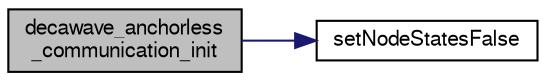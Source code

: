 digraph "decawave_anchorless_communication_init"
{
  edge [fontname="FreeSans",fontsize="10",labelfontname="FreeSans",labelfontsize="10"];
  node [fontname="FreeSans",fontsize="10",shape=record];
  rankdir="LR";
  Node1 [label="decawave_anchorless\l_communication_init",height=0.2,width=0.4,color="black", fillcolor="grey75", style="filled", fontcolor="black"];
  Node1 -> Node2 [color="midnightblue",fontsize="10",style="solid",fontname="FreeSans"];
  Node2 [label="setNodeStatesFalse",height=0.2,width=0.4,color="black", fillcolor="white", style="filled",URL="$decawave__anchorless__communication_8c.html#affd8576bee651268d03c9874f7bb71ac",tooltip="Helper function that sets the boolean that tells whether a remote drone has a new state update to fal..."];
}

